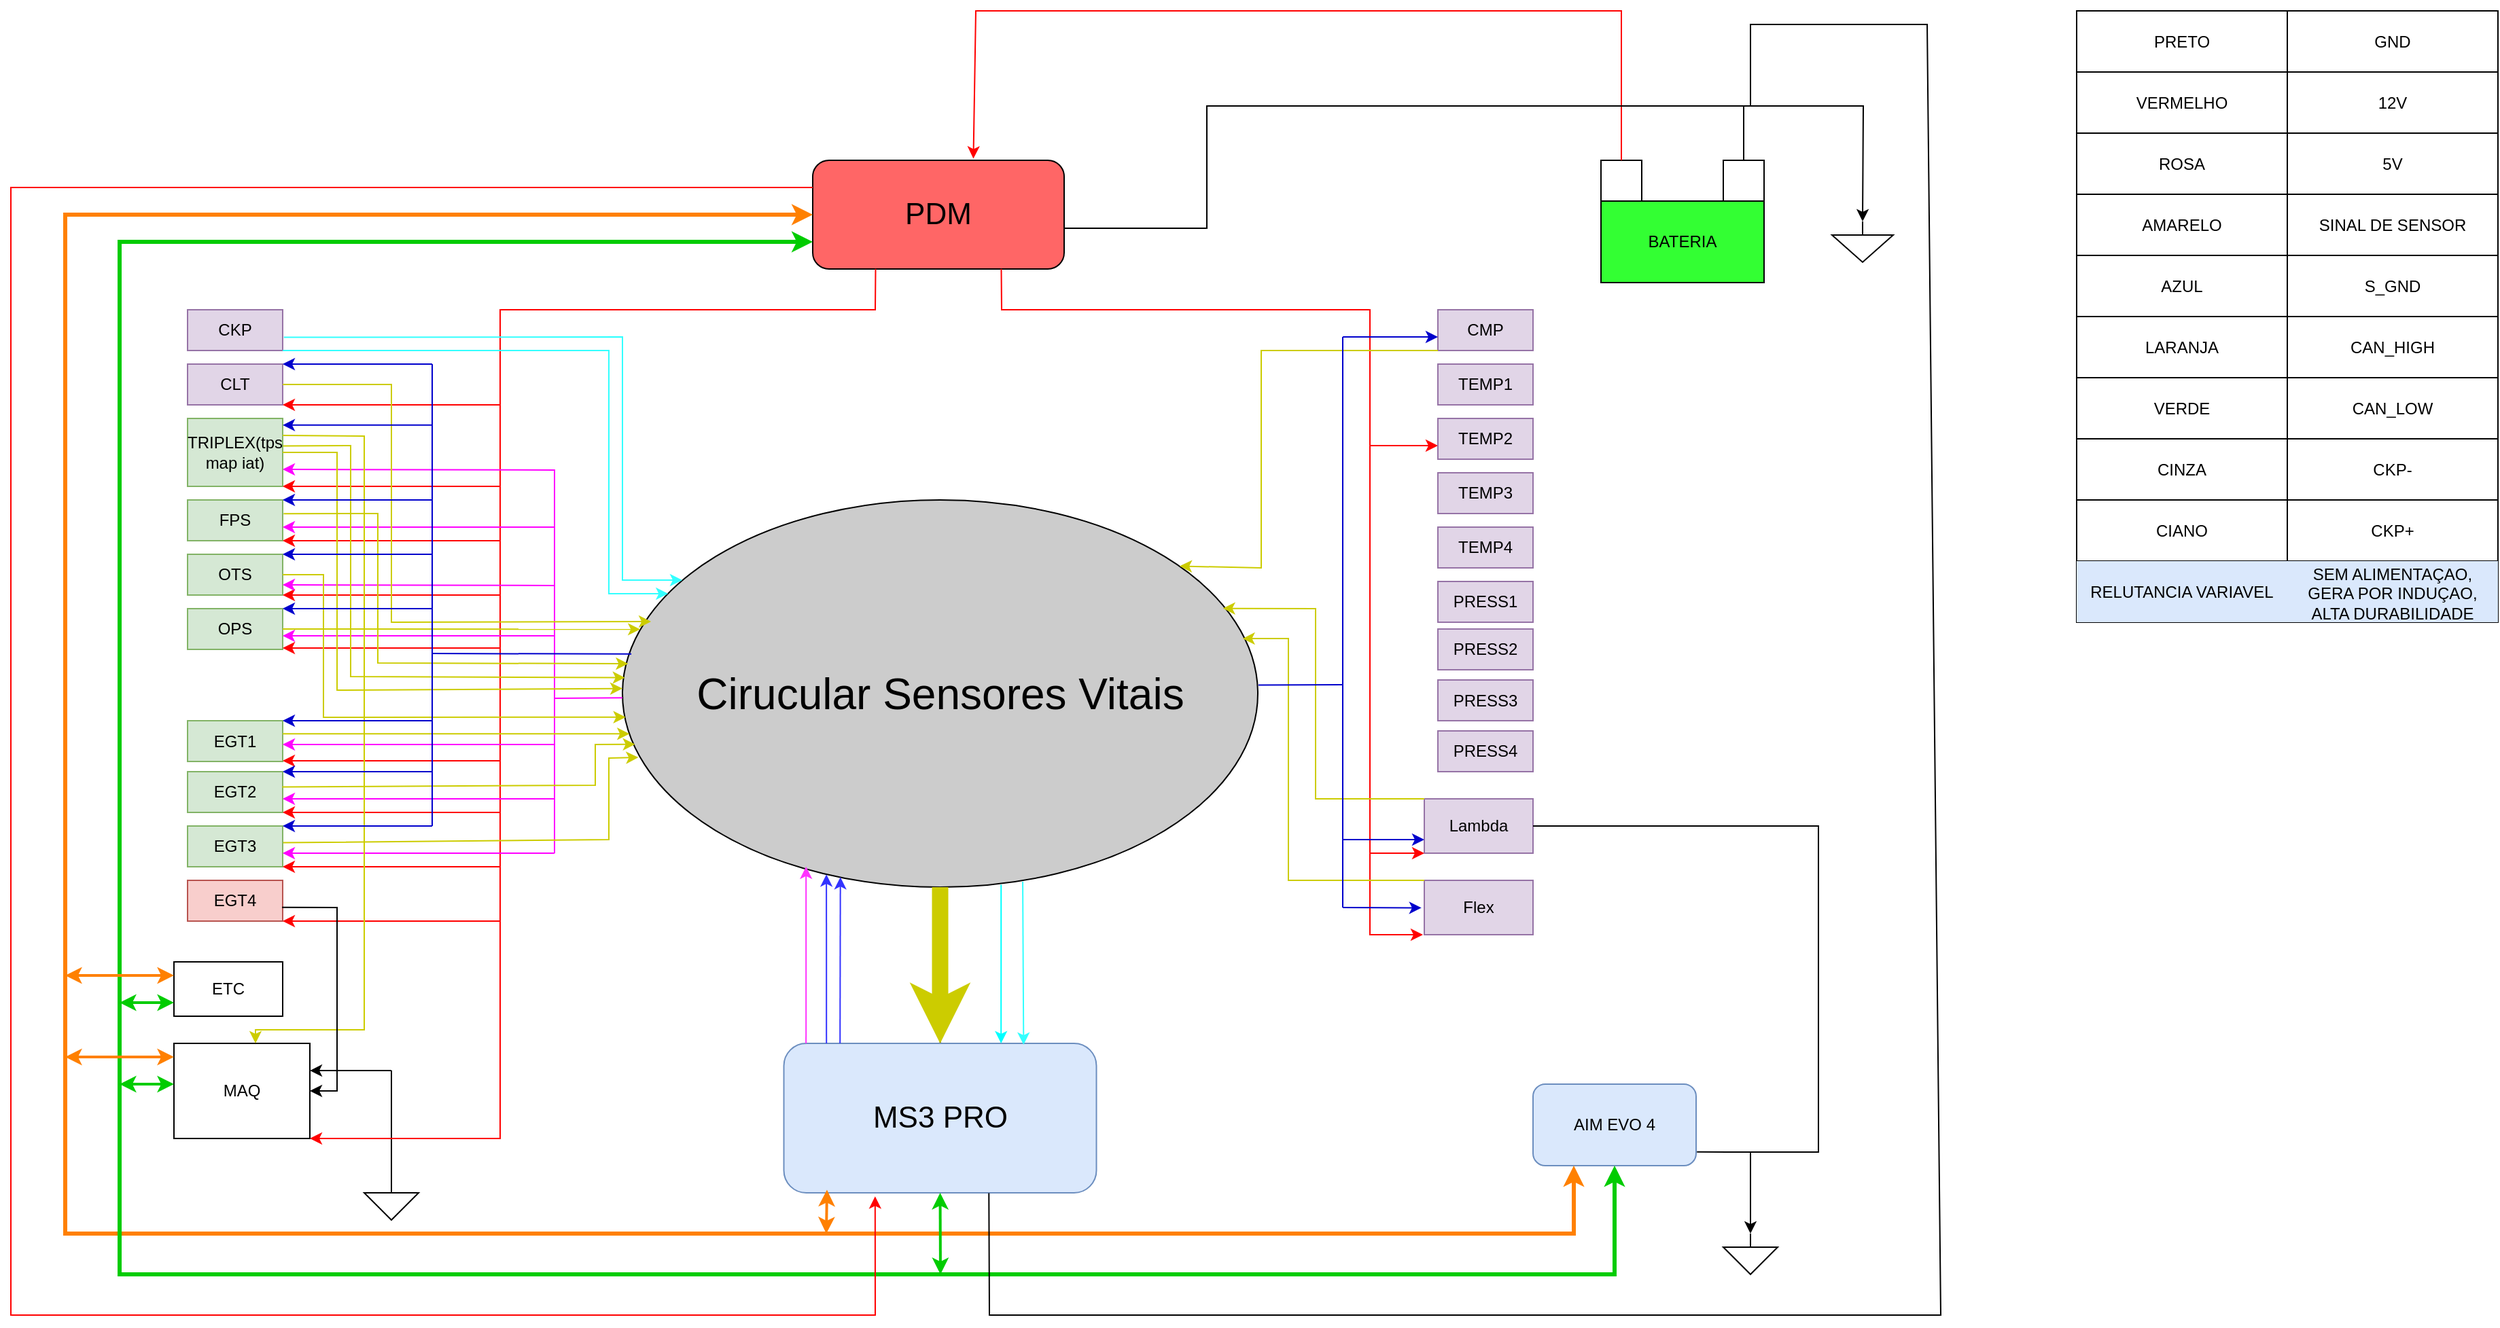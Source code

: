 <mxfile version="24.9.3">
  <diagram name="Page-1" id="f1wMGk_wxyHmaLdVLJDL">
    <mxGraphModel dx="2045" dy="622" grid="1" gridSize="10" guides="1" tooltips="1" connect="1" arrows="1" fold="1" page="1" pageScale="1" pageWidth="850" pageHeight="1100" math="0" shadow="0">
      <root>
        <mxCell id="0" />
        <mxCell id="1" parent="0" />
        <mxCell id="Dd4lVPITV6rcG0dg7MI0-1" value="BATERIA" style="rounded=0;whiteSpace=wrap;html=1;fillColor=#33FF33;" parent="1" vertex="1">
          <mxGeometry x="810" y="220" width="120" height="60" as="geometry" />
        </mxCell>
        <mxCell id="Dd4lVPITV6rcG0dg7MI0-2" value="" style="rounded=0;whiteSpace=wrap;html=1;" parent="1" vertex="1">
          <mxGeometry x="810" y="190" width="30" height="30" as="geometry" />
        </mxCell>
        <mxCell id="Dd4lVPITV6rcG0dg7MI0-3" value="" style="rounded=0;whiteSpace=wrap;html=1;" parent="1" vertex="1">
          <mxGeometry x="900" y="190" width="30" height="30" as="geometry" />
        </mxCell>
        <mxCell id="Dd4lVPITV6rcG0dg7MI0-5" value="" style="endArrow=classic;html=1;rounded=0;entryX=0.5;entryY=0;entryDx=0;entryDy=0;entryPerimeter=0;exitX=0.5;exitY=0;exitDx=0;exitDy=0;" parent="1" source="Dd4lVPITV6rcG0dg7MI0-3" target="Dd4lVPITV6rcG0dg7MI0-6" edge="1">
          <mxGeometry width="50" height="50" relative="1" as="geometry">
            <mxPoint x="700" y="410" as="sourcePoint" />
            <mxPoint x="750" y="360" as="targetPoint" />
            <Array as="points">
              <mxPoint x="915" y="150" />
              <mxPoint x="1003" y="150" />
            </Array>
          </mxGeometry>
        </mxCell>
        <mxCell id="Dd4lVPITV6rcG0dg7MI0-6" value="" style="pointerEvents=1;verticalLabelPosition=bottom;shadow=0;dashed=0;align=center;html=1;verticalAlign=top;shape=mxgraph.electrical.signal_sources.signal_ground;" parent="1" vertex="1">
          <mxGeometry x="980" y="235" width="45" height="30" as="geometry" />
        </mxCell>
        <mxCell id="Dd4lVPITV6rcG0dg7MI0-7" value="&lt;font style=&quot;font-size: 22px;&quot;&gt;PDM&lt;/font&gt;" style="rounded=1;whiteSpace=wrap;html=1;fillColor=#FF6666;" parent="1" vertex="1">
          <mxGeometry x="230" y="190" width="185" height="80" as="geometry" />
        </mxCell>
        <mxCell id="Dd4lVPITV6rcG0dg7MI0-8" value="" style="endArrow=classic;html=1;rounded=0;exitX=0.5;exitY=0;exitDx=0;exitDy=0;entryX=0.639;entryY=-0.016;entryDx=0;entryDy=0;entryPerimeter=0;strokeColor=#FF0000;" parent="1" source="Dd4lVPITV6rcG0dg7MI0-2" target="Dd4lVPITV6rcG0dg7MI0-7" edge="1">
          <mxGeometry width="50" height="50" relative="1" as="geometry">
            <mxPoint x="540" y="280" as="sourcePoint" />
            <mxPoint x="590" y="230" as="targetPoint" />
            <Array as="points">
              <mxPoint x="825" y="80" />
              <mxPoint x="350" y="80" />
            </Array>
          </mxGeometry>
        </mxCell>
        <mxCell id="Dd4lVPITV6rcG0dg7MI0-9" value="AIM EVO 4" style="rounded=1;whiteSpace=wrap;html=1;fillColor=#dae8fc;strokeColor=#6c8ebf;" parent="1" vertex="1">
          <mxGeometry x="760" y="870" width="120" height="60" as="geometry" />
        </mxCell>
        <mxCell id="znyflTCA9Cc_OiiJNhQR-1" value="" style="edgeStyle=orthogonalEdgeStyle;rounded=0;orthogonalLoop=1;jettySize=auto;html=1;" edge="1" parent="1" source="Dd4lVPITV6rcG0dg7MI0-10" target="Dd4lVPITV6rcG0dg7MI0-11">
          <mxGeometry relative="1" as="geometry" />
        </mxCell>
        <mxCell id="Dd4lVPITV6rcG0dg7MI0-10" value="&lt;font style=&quot;font-size: 22px;&quot;&gt;MS3 PRO&lt;/font&gt;" style="rounded=1;whiteSpace=wrap;html=1;fillColor=#dae8fc;strokeColor=#6c8ebf;" parent="1" vertex="1">
          <mxGeometry x="208.75" y="840" width="230" height="110" as="geometry" />
        </mxCell>
        <mxCell id="Dd4lVPITV6rcG0dg7MI0-11" value="&lt;font style=&quot;font-size: 32px;&quot;&gt;Cirucular Sensores Vitais&lt;/font&gt;" style="ellipse;whiteSpace=wrap;html=1;fillColor=#CCCCCC;" parent="1" vertex="1">
          <mxGeometry x="90" y="440" width="467.5" height="285" as="geometry" />
        </mxCell>
        <mxCell id="Dd4lVPITV6rcG0dg7MI0-21" value="CKP" style="rounded=0;whiteSpace=wrap;html=1;fillColor=#e1d5e7;strokeColor=#9673a6;" parent="1" vertex="1">
          <mxGeometry x="-230" y="300" width="70" height="30" as="geometry" />
        </mxCell>
        <mxCell id="Dd4lVPITV6rcG0dg7MI0-22" value="CLT" style="rounded=0;whiteSpace=wrap;html=1;fillColor=#e1d5e7;strokeColor=#9673a6;" parent="1" vertex="1">
          <mxGeometry x="-230" y="340" width="70" height="30" as="geometry" />
        </mxCell>
        <mxCell id="Dd4lVPITV6rcG0dg7MI0-23" value="TRIPLEX(tps map iat)" style="rounded=0;whiteSpace=wrap;html=1;fillColor=#d5e8d4;strokeColor=#82b366;" parent="1" vertex="1">
          <mxGeometry x="-230" y="380" width="70" height="50" as="geometry" />
        </mxCell>
        <mxCell id="Dd4lVPITV6rcG0dg7MI0-24" value="FPS" style="rounded=0;whiteSpace=wrap;html=1;fillColor=#d5e8d4;strokeColor=#82b366;" parent="1" vertex="1">
          <mxGeometry x="-230" y="440" width="70" height="30" as="geometry" />
        </mxCell>
        <mxCell id="Dd4lVPITV6rcG0dg7MI0-25" value="OTS" style="rounded=0;whiteSpace=wrap;html=1;fillColor=#d5e8d4;strokeColor=#82b366;" parent="1" vertex="1">
          <mxGeometry x="-230" y="480" width="70" height="30" as="geometry" />
        </mxCell>
        <mxCell id="Dd4lVPITV6rcG0dg7MI0-26" value="OPS" style="rounded=0;whiteSpace=wrap;html=1;fillColor=#d5e8d4;strokeColor=#82b366;" parent="1" vertex="1">
          <mxGeometry x="-230" y="520" width="70" height="30" as="geometry" />
        </mxCell>
        <mxCell id="Dd4lVPITV6rcG0dg7MI0-30" value="MAQ" style="rounded=0;whiteSpace=wrap;html=1;" parent="1" vertex="1">
          <mxGeometry x="-240" y="840" width="100" height="70" as="geometry" />
        </mxCell>
        <mxCell id="Dd4lVPITV6rcG0dg7MI0-33" value="CMP" style="rounded=0;whiteSpace=wrap;html=1;fillColor=#e1d5e7;strokeColor=#9673a6;" parent="1" vertex="1">
          <mxGeometry x="690" y="300" width="70" height="30" as="geometry" />
        </mxCell>
        <mxCell id="Dd4lVPITV6rcG0dg7MI0-38" value="Lambda" style="rounded=0;whiteSpace=wrap;html=1;fillColor=#e1d5e7;strokeColor=#9673a6;" parent="1" vertex="1">
          <mxGeometry x="680" y="660" width="80" height="40" as="geometry" />
        </mxCell>
        <mxCell id="Dd4lVPITV6rcG0dg7MI0-41" value="" style="endArrow=classic;startArrow=classic;html=1;rounded=0;exitX=0;exitY=0.5;exitDx=0;exitDy=0;entryX=0.25;entryY=1;entryDx=0;entryDy=0;strokeWidth=3;strokeColor=#FF8000;" parent="1" source="Dd4lVPITV6rcG0dg7MI0-7" target="Dd4lVPITV6rcG0dg7MI0-9" edge="1">
          <mxGeometry width="50" height="50" relative="1" as="geometry">
            <mxPoint x="470" y="580" as="sourcePoint" />
            <mxPoint x="520" y="530" as="targetPoint" />
            <Array as="points">
              <mxPoint x="-320" y="230" />
              <mxPoint x="-320" y="980" />
              <mxPoint x="790" y="980" />
            </Array>
          </mxGeometry>
        </mxCell>
        <mxCell id="Dd4lVPITV6rcG0dg7MI0-42" value="" style="endArrow=classic;startArrow=classic;html=1;rounded=0;exitX=0;exitY=0.75;exitDx=0;exitDy=0;entryX=0.5;entryY=1;entryDx=0;entryDy=0;strokeColor=#00CC00;strokeWidth=3;" parent="1" source="Dd4lVPITV6rcG0dg7MI0-7" target="Dd4lVPITV6rcG0dg7MI0-9" edge="1">
          <mxGeometry width="50" height="50" relative="1" as="geometry">
            <mxPoint x="470" y="580" as="sourcePoint" />
            <mxPoint x="520" y="530" as="targetPoint" />
            <Array as="points">
              <mxPoint x="-280" y="250" />
              <mxPoint x="-280" y="1010" />
              <mxPoint x="820" y="1010" />
            </Array>
          </mxGeometry>
        </mxCell>
        <mxCell id="Dd4lVPITV6rcG0dg7MI0-43" value="" style="endArrow=classic;startArrow=classic;html=1;rounded=0;entryX=0.138;entryY=0.98;entryDx=0;entryDy=0;entryPerimeter=0;strokeWidth=2;strokeColor=#FF8000;" parent="1" target="Dd4lVPITV6rcG0dg7MI0-10" edge="1">
          <mxGeometry width="50" height="50" relative="1" as="geometry">
            <mxPoint x="240" y="980" as="sourcePoint" />
            <mxPoint x="450" y="780" as="targetPoint" />
          </mxGeometry>
        </mxCell>
        <mxCell id="Dd4lVPITV6rcG0dg7MI0-44" value="" style="endArrow=classic;startArrow=classic;html=1;rounded=0;exitX=0.5;exitY=1;exitDx=0;exitDy=0;strokeColor=#00CC00;strokeWidth=2;" parent="1" source="Dd4lVPITV6rcG0dg7MI0-10" edge="1">
          <mxGeometry width="50" height="50" relative="1" as="geometry">
            <mxPoint x="400" y="830" as="sourcePoint" />
            <mxPoint x="324" y="1010" as="targetPoint" />
          </mxGeometry>
        </mxCell>
        <mxCell id="Dd4lVPITV6rcG0dg7MI0-47" value="" style="endArrow=classic;startArrow=classic;html=1;rounded=0;strokeWidth=2;entryX=0;entryY=0.75;entryDx=0;entryDy=0;strokeColor=#00CC00;" parent="1" edge="1">
          <mxGeometry width="50" height="50" relative="1" as="geometry">
            <mxPoint x="-280" y="870" as="sourcePoint" />
            <mxPoint x="-240" y="870" as="targetPoint" />
            <Array as="points" />
          </mxGeometry>
        </mxCell>
        <mxCell id="Dd4lVPITV6rcG0dg7MI0-48" value="" style="endArrow=classic;startArrow=classic;html=1;rounded=0;entryX=0;entryY=0.25;entryDx=0;entryDy=0;strokeWidth=2;strokeColor=#FF8000;" parent="1" edge="1">
          <mxGeometry width="50" height="50" relative="1" as="geometry">
            <mxPoint x="-320" y="850" as="sourcePoint" />
            <mxPoint x="-240" y="850" as="targetPoint" />
            <Array as="points" />
          </mxGeometry>
        </mxCell>
        <mxCell id="Dd4lVPITV6rcG0dg7MI0-49" value="" style="pointerEvents=1;verticalLabelPosition=bottom;shadow=0;dashed=0;align=center;html=1;verticalAlign=top;shape=mxgraph.electrical.signal_sources.signal_ground;" parent="1" vertex="1">
          <mxGeometry x="-100" y="940" width="40" height="30" as="geometry" />
        </mxCell>
        <mxCell id="Dd4lVPITV6rcG0dg7MI0-52" value="" style="endArrow=classic;html=1;rounded=0;entryX=1;entryY=0.286;entryDx=0;entryDy=0;entryPerimeter=0;" parent="1" target="Dd4lVPITV6rcG0dg7MI0-30" edge="1">
          <mxGeometry width="50" height="50" relative="1" as="geometry">
            <mxPoint x="-80" y="860" as="sourcePoint" />
            <mxPoint x="-70" y="810" as="targetPoint" />
          </mxGeometry>
        </mxCell>
        <mxCell id="f9RRP8ZeH6I90ZZNOrHk-1" value="" style="endArrow=none;html=1;rounded=0;exitX=1;exitY=0.5;exitDx=0;exitDy=0;entryX=1.005;entryY=0.832;entryDx=0;entryDy=0;entryPerimeter=0;" parent="1" source="Dd4lVPITV6rcG0dg7MI0-38" target="Dd4lVPITV6rcG0dg7MI0-9" edge="1">
          <mxGeometry width="50" height="50" relative="1" as="geometry">
            <mxPoint x="290" y="710" as="sourcePoint" />
            <mxPoint x="340" y="660" as="targetPoint" />
            <Array as="points">
              <mxPoint x="970" y="680" />
              <mxPoint x="970" y="920" />
            </Array>
          </mxGeometry>
        </mxCell>
        <mxCell id="f9RRP8ZeH6I90ZZNOrHk-2" value="" style="endArrow=classic;html=1;rounded=0;" parent="1" edge="1">
          <mxGeometry width="50" height="50" relative="1" as="geometry">
            <mxPoint x="920" y="920" as="sourcePoint" />
            <mxPoint x="920" y="980" as="targetPoint" />
          </mxGeometry>
        </mxCell>
        <mxCell id="f9RRP8ZeH6I90ZZNOrHk-3" value="" style="pointerEvents=1;verticalLabelPosition=bottom;shadow=0;dashed=0;align=center;html=1;verticalAlign=top;shape=mxgraph.electrical.signal_sources.signal_ground;" parent="1" vertex="1">
          <mxGeometry x="900" y="980" width="40" height="30" as="geometry" />
        </mxCell>
        <mxCell id="f9RRP8ZeH6I90ZZNOrHk-12" value="" style="endArrow=classic;html=1;rounded=0;exitX=0;exitY=0.25;exitDx=0;exitDy=0;entryX=0.292;entryY=1.024;entryDx=0;entryDy=0;entryPerimeter=0;strokeColor=#FF0000;" parent="1" source="Dd4lVPITV6rcG0dg7MI0-7" target="Dd4lVPITV6rcG0dg7MI0-10" edge="1">
          <mxGeometry width="50" height="50" relative="1" as="geometry">
            <mxPoint x="110" y="440" as="sourcePoint" />
            <mxPoint x="160" y="390" as="targetPoint" />
            <Array as="points">
              <mxPoint x="-360" y="210" />
              <mxPoint x="-360" y="1040" />
              <mxPoint x="276" y="1040" />
            </Array>
          </mxGeometry>
        </mxCell>
        <mxCell id="f9RRP8ZeH6I90ZZNOrHk-13" value="" style="endArrow=classic;html=1;rounded=0;entryX=0.289;entryY=0.947;entryDx=0;entryDy=0;entryPerimeter=0;exitX=0.071;exitY=0;exitDx=0;exitDy=0;exitPerimeter=0;strokeColor=#FF33FF;" parent="1" source="Dd4lVPITV6rcG0dg7MI0-10" target="Dd4lVPITV6rcG0dg7MI0-11" edge="1">
          <mxGeometry width="50" height="50" relative="1" as="geometry">
            <mxPoint x="250" y="840" as="sourcePoint" />
            <mxPoint x="300" y="790" as="targetPoint" />
          </mxGeometry>
        </mxCell>
        <mxCell id="f9RRP8ZeH6I90ZZNOrHk-14" value="" style="endArrow=classic;html=1;rounded=0;entryX=0.321;entryY=0.967;entryDx=0;entryDy=0;entryPerimeter=0;strokeColor=#3333FF;" parent="1" target="Dd4lVPITV6rcG0dg7MI0-11" edge="1">
          <mxGeometry width="50" height="50" relative="1" as="geometry">
            <mxPoint x="240.11" y="840" as="sourcePoint" />
            <mxPoint x="240" y="720" as="targetPoint" />
          </mxGeometry>
        </mxCell>
        <mxCell id="f9RRP8ZeH6I90ZZNOrHk-15" value="" style="endArrow=classic;html=1;rounded=0;entryX=0.343;entryY=0.974;entryDx=0;entryDy=0;entryPerimeter=0;strokeColor=#3333FF;" parent="1" target="Dd4lVPITV6rcG0dg7MI0-11" edge="1">
          <mxGeometry width="50" height="50" relative="1" as="geometry">
            <mxPoint x="250.11" y="840" as="sourcePoint" />
            <mxPoint x="250" y="720" as="targetPoint" />
          </mxGeometry>
        </mxCell>
        <mxCell id="f9RRP8ZeH6I90ZZNOrHk-61" value="" style="endArrow=classic;html=1;rounded=0;exitX=0.5;exitY=1;exitDx=0;exitDy=0;entryX=0.5;entryY=0;entryDx=0;entryDy=0;strokeWidth=12;strokeColor=#CCCC00;" parent="1" source="Dd4lVPITV6rcG0dg7MI0-11" target="Dd4lVPITV6rcG0dg7MI0-10" edge="1">
          <mxGeometry width="50" height="50" relative="1" as="geometry">
            <mxPoint x="370" y="650" as="sourcePoint" />
            <mxPoint x="420" y="600" as="targetPoint" />
          </mxGeometry>
        </mxCell>
        <mxCell id="f9RRP8ZeH6I90ZZNOrHk-64" value="" style="shape=table;startSize=0;container=1;collapsible=0;childLayout=tableLayout;" parent="1" vertex="1">
          <mxGeometry x="1160" y="80" width="310" height="450" as="geometry" />
        </mxCell>
        <mxCell id="f9RRP8ZeH6I90ZZNOrHk-65" value="" style="shape=tableRow;horizontal=0;startSize=0;swimlaneHead=0;swimlaneBody=0;strokeColor=inherit;top=0;left=0;bottom=0;right=0;collapsible=0;dropTarget=0;fillColor=none;points=[[0,0.5],[1,0.5]];portConstraint=eastwest;" parent="f9RRP8ZeH6I90ZZNOrHk-64" vertex="1">
          <mxGeometry width="310" height="45" as="geometry" />
        </mxCell>
        <mxCell id="f9RRP8ZeH6I90ZZNOrHk-66" value="PRETO" style="shape=partialRectangle;html=1;whiteSpace=wrap;connectable=0;strokeColor=inherit;overflow=hidden;fillColor=none;top=0;left=0;bottom=0;right=0;pointerEvents=1;" parent="f9RRP8ZeH6I90ZZNOrHk-65" vertex="1">
          <mxGeometry width="155" height="45" as="geometry">
            <mxRectangle width="155" height="45" as="alternateBounds" />
          </mxGeometry>
        </mxCell>
        <mxCell id="f9RRP8ZeH6I90ZZNOrHk-67" value="GND" style="shape=partialRectangle;html=1;whiteSpace=wrap;connectable=0;strokeColor=inherit;overflow=hidden;fillColor=none;top=0;left=0;bottom=0;right=0;pointerEvents=1;" parent="f9RRP8ZeH6I90ZZNOrHk-65" vertex="1">
          <mxGeometry x="155" width="155" height="45" as="geometry">
            <mxRectangle width="155" height="45" as="alternateBounds" />
          </mxGeometry>
        </mxCell>
        <mxCell id="f9RRP8ZeH6I90ZZNOrHk-68" value="" style="shape=tableRow;horizontal=0;startSize=0;swimlaneHead=0;swimlaneBody=0;strokeColor=inherit;top=0;left=0;bottom=0;right=0;collapsible=0;dropTarget=0;fillColor=none;points=[[0,0.5],[1,0.5]];portConstraint=eastwest;" parent="f9RRP8ZeH6I90ZZNOrHk-64" vertex="1">
          <mxGeometry y="45" width="310" height="45" as="geometry" />
        </mxCell>
        <mxCell id="f9RRP8ZeH6I90ZZNOrHk-69" value="VERMELHO" style="shape=partialRectangle;html=1;whiteSpace=wrap;connectable=0;strokeColor=inherit;overflow=hidden;fillColor=none;top=0;left=0;bottom=0;right=0;pointerEvents=1;" parent="f9RRP8ZeH6I90ZZNOrHk-68" vertex="1">
          <mxGeometry width="155" height="45" as="geometry">
            <mxRectangle width="155" height="45" as="alternateBounds" />
          </mxGeometry>
        </mxCell>
        <mxCell id="f9RRP8ZeH6I90ZZNOrHk-70" value="12V" style="shape=partialRectangle;html=1;whiteSpace=wrap;connectable=0;strokeColor=inherit;overflow=hidden;fillColor=none;top=0;left=0;bottom=0;right=0;pointerEvents=1;" parent="f9RRP8ZeH6I90ZZNOrHk-68" vertex="1">
          <mxGeometry x="155" width="155" height="45" as="geometry">
            <mxRectangle width="155" height="45" as="alternateBounds" />
          </mxGeometry>
        </mxCell>
        <mxCell id="f9RRP8ZeH6I90ZZNOrHk-71" value="" style="shape=tableRow;horizontal=0;startSize=0;swimlaneHead=0;swimlaneBody=0;strokeColor=inherit;top=0;left=0;bottom=0;right=0;collapsible=0;dropTarget=0;fillColor=none;points=[[0,0.5],[1,0.5]];portConstraint=eastwest;" parent="f9RRP8ZeH6I90ZZNOrHk-64" vertex="1">
          <mxGeometry y="90" width="310" height="45" as="geometry" />
        </mxCell>
        <mxCell id="f9RRP8ZeH6I90ZZNOrHk-72" value="ROSA" style="shape=partialRectangle;html=1;whiteSpace=wrap;connectable=0;strokeColor=inherit;overflow=hidden;fillColor=none;top=0;left=0;bottom=0;right=0;pointerEvents=1;" parent="f9RRP8ZeH6I90ZZNOrHk-71" vertex="1">
          <mxGeometry width="155" height="45" as="geometry">
            <mxRectangle width="155" height="45" as="alternateBounds" />
          </mxGeometry>
        </mxCell>
        <mxCell id="f9RRP8ZeH6I90ZZNOrHk-73" value="5V" style="shape=partialRectangle;html=1;whiteSpace=wrap;connectable=0;strokeColor=inherit;overflow=hidden;fillColor=none;top=0;left=0;bottom=0;right=0;pointerEvents=1;" parent="f9RRP8ZeH6I90ZZNOrHk-71" vertex="1">
          <mxGeometry x="155" width="155" height="45" as="geometry">
            <mxRectangle width="155" height="45" as="alternateBounds" />
          </mxGeometry>
        </mxCell>
        <mxCell id="f9RRP8ZeH6I90ZZNOrHk-74" value="" style="shape=tableRow;horizontal=0;startSize=0;swimlaneHead=0;swimlaneBody=0;strokeColor=inherit;top=0;left=0;bottom=0;right=0;collapsible=0;dropTarget=0;fillColor=none;points=[[0,0.5],[1,0.5]];portConstraint=eastwest;" parent="f9RRP8ZeH6I90ZZNOrHk-64" vertex="1">
          <mxGeometry y="135" width="310" height="45" as="geometry" />
        </mxCell>
        <mxCell id="f9RRP8ZeH6I90ZZNOrHk-75" value="AMARELO" style="shape=partialRectangle;html=1;whiteSpace=wrap;connectable=0;strokeColor=inherit;overflow=hidden;fillColor=none;top=0;left=0;bottom=0;right=0;pointerEvents=1;" parent="f9RRP8ZeH6I90ZZNOrHk-74" vertex="1">
          <mxGeometry width="155" height="45" as="geometry">
            <mxRectangle width="155" height="45" as="alternateBounds" />
          </mxGeometry>
        </mxCell>
        <mxCell id="f9RRP8ZeH6I90ZZNOrHk-76" value="SINAL DE SENSOR" style="shape=partialRectangle;html=1;whiteSpace=wrap;connectable=0;strokeColor=inherit;overflow=hidden;fillColor=none;top=0;left=0;bottom=0;right=0;pointerEvents=1;" parent="f9RRP8ZeH6I90ZZNOrHk-74" vertex="1">
          <mxGeometry x="155" width="155" height="45" as="geometry">
            <mxRectangle width="155" height="45" as="alternateBounds" />
          </mxGeometry>
        </mxCell>
        <mxCell id="f9RRP8ZeH6I90ZZNOrHk-77" value="" style="shape=tableRow;horizontal=0;startSize=0;swimlaneHead=0;swimlaneBody=0;strokeColor=inherit;top=0;left=0;bottom=0;right=0;collapsible=0;dropTarget=0;fillColor=none;points=[[0,0.5],[1,0.5]];portConstraint=eastwest;" parent="f9RRP8ZeH6I90ZZNOrHk-64" vertex="1">
          <mxGeometry y="180" width="310" height="45" as="geometry" />
        </mxCell>
        <mxCell id="f9RRP8ZeH6I90ZZNOrHk-78" value="AZUL" style="shape=partialRectangle;html=1;whiteSpace=wrap;connectable=0;strokeColor=inherit;overflow=hidden;fillColor=none;top=0;left=0;bottom=0;right=0;pointerEvents=1;" parent="f9RRP8ZeH6I90ZZNOrHk-77" vertex="1">
          <mxGeometry width="155" height="45" as="geometry">
            <mxRectangle width="155" height="45" as="alternateBounds" />
          </mxGeometry>
        </mxCell>
        <mxCell id="f9RRP8ZeH6I90ZZNOrHk-79" value="S_GND" style="shape=partialRectangle;html=1;whiteSpace=wrap;connectable=0;strokeColor=inherit;overflow=hidden;fillColor=none;top=0;left=0;bottom=0;right=0;pointerEvents=1;" parent="f9RRP8ZeH6I90ZZNOrHk-77" vertex="1">
          <mxGeometry x="155" width="155" height="45" as="geometry">
            <mxRectangle width="155" height="45" as="alternateBounds" />
          </mxGeometry>
        </mxCell>
        <mxCell id="f9RRP8ZeH6I90ZZNOrHk-80" value="" style="shape=tableRow;horizontal=0;startSize=0;swimlaneHead=0;swimlaneBody=0;strokeColor=inherit;top=0;left=0;bottom=0;right=0;collapsible=0;dropTarget=0;fillColor=none;points=[[0,0.5],[1,0.5]];portConstraint=eastwest;" parent="f9RRP8ZeH6I90ZZNOrHk-64" vertex="1">
          <mxGeometry y="225" width="310" height="45" as="geometry" />
        </mxCell>
        <mxCell id="f9RRP8ZeH6I90ZZNOrHk-81" value="LARANJA" style="shape=partialRectangle;html=1;whiteSpace=wrap;connectable=0;strokeColor=inherit;overflow=hidden;fillColor=none;top=0;left=0;bottom=0;right=0;pointerEvents=1;" parent="f9RRP8ZeH6I90ZZNOrHk-80" vertex="1">
          <mxGeometry width="155" height="45" as="geometry">
            <mxRectangle width="155" height="45" as="alternateBounds" />
          </mxGeometry>
        </mxCell>
        <mxCell id="f9RRP8ZeH6I90ZZNOrHk-82" value="CAN_HIGH" style="shape=partialRectangle;html=1;whiteSpace=wrap;connectable=0;strokeColor=inherit;overflow=hidden;fillColor=none;top=0;left=0;bottom=0;right=0;pointerEvents=1;" parent="f9RRP8ZeH6I90ZZNOrHk-80" vertex="1">
          <mxGeometry x="155" width="155" height="45" as="geometry">
            <mxRectangle width="155" height="45" as="alternateBounds" />
          </mxGeometry>
        </mxCell>
        <mxCell id="f9RRP8ZeH6I90ZZNOrHk-83" value="" style="shape=tableRow;horizontal=0;startSize=0;swimlaneHead=0;swimlaneBody=0;strokeColor=inherit;top=0;left=0;bottom=0;right=0;collapsible=0;dropTarget=0;fillColor=none;points=[[0,0.5],[1,0.5]];portConstraint=eastwest;" parent="f9RRP8ZeH6I90ZZNOrHk-64" vertex="1">
          <mxGeometry y="270" width="310" height="45" as="geometry" />
        </mxCell>
        <mxCell id="f9RRP8ZeH6I90ZZNOrHk-84" value="VERDE" style="shape=partialRectangle;html=1;whiteSpace=wrap;connectable=0;strokeColor=inherit;overflow=hidden;fillColor=none;top=0;left=0;bottom=0;right=0;pointerEvents=1;" parent="f9RRP8ZeH6I90ZZNOrHk-83" vertex="1">
          <mxGeometry width="155" height="45" as="geometry">
            <mxRectangle width="155" height="45" as="alternateBounds" />
          </mxGeometry>
        </mxCell>
        <mxCell id="f9RRP8ZeH6I90ZZNOrHk-85" value="CAN_LOW" style="shape=partialRectangle;html=1;whiteSpace=wrap;connectable=0;strokeColor=inherit;overflow=hidden;fillColor=none;top=0;left=0;bottom=0;right=0;pointerEvents=1;" parent="f9RRP8ZeH6I90ZZNOrHk-83" vertex="1">
          <mxGeometry x="155" width="155" height="45" as="geometry">
            <mxRectangle width="155" height="45" as="alternateBounds" />
          </mxGeometry>
        </mxCell>
        <mxCell id="f9RRP8ZeH6I90ZZNOrHk-86" value="" style="shape=tableRow;horizontal=0;startSize=0;swimlaneHead=0;swimlaneBody=0;strokeColor=inherit;top=0;left=0;bottom=0;right=0;collapsible=0;dropTarget=0;fillColor=none;points=[[0,0.5],[1,0.5]];portConstraint=eastwest;" parent="f9RRP8ZeH6I90ZZNOrHk-64" vertex="1">
          <mxGeometry y="315" width="310" height="45" as="geometry" />
        </mxCell>
        <mxCell id="f9RRP8ZeH6I90ZZNOrHk-87" value="CINZA" style="shape=partialRectangle;html=1;whiteSpace=wrap;connectable=0;strokeColor=inherit;overflow=hidden;fillColor=none;top=0;left=0;bottom=0;right=0;pointerEvents=1;" parent="f9RRP8ZeH6I90ZZNOrHk-86" vertex="1">
          <mxGeometry width="155" height="45" as="geometry">
            <mxRectangle width="155" height="45" as="alternateBounds" />
          </mxGeometry>
        </mxCell>
        <mxCell id="f9RRP8ZeH6I90ZZNOrHk-88" value="CKP-" style="shape=partialRectangle;html=1;whiteSpace=wrap;connectable=0;strokeColor=inherit;overflow=hidden;fillColor=none;top=0;left=0;bottom=0;right=0;pointerEvents=1;" parent="f9RRP8ZeH6I90ZZNOrHk-86" vertex="1">
          <mxGeometry x="155" width="155" height="45" as="geometry">
            <mxRectangle width="155" height="45" as="alternateBounds" />
          </mxGeometry>
        </mxCell>
        <mxCell id="f9RRP8ZeH6I90ZZNOrHk-89" value="" style="shape=tableRow;horizontal=0;startSize=0;swimlaneHead=0;swimlaneBody=0;strokeColor=inherit;top=0;left=0;bottom=0;right=0;collapsible=0;dropTarget=0;fillColor=none;points=[[0,0.5],[1,0.5]];portConstraint=eastwest;" parent="f9RRP8ZeH6I90ZZNOrHk-64" vertex="1">
          <mxGeometry y="360" width="310" height="45" as="geometry" />
        </mxCell>
        <mxCell id="f9RRP8ZeH6I90ZZNOrHk-90" value="CIANO" style="shape=partialRectangle;html=1;whiteSpace=wrap;connectable=0;strokeColor=inherit;overflow=hidden;fillColor=none;top=0;left=0;bottom=0;right=0;pointerEvents=1;" parent="f9RRP8ZeH6I90ZZNOrHk-89" vertex="1">
          <mxGeometry width="155" height="45" as="geometry">
            <mxRectangle width="155" height="45" as="alternateBounds" />
          </mxGeometry>
        </mxCell>
        <mxCell id="f9RRP8ZeH6I90ZZNOrHk-91" value="CKP+" style="shape=partialRectangle;html=1;whiteSpace=wrap;connectable=0;strokeColor=inherit;overflow=hidden;fillColor=none;top=0;left=0;bottom=0;right=0;pointerEvents=1;" parent="f9RRP8ZeH6I90ZZNOrHk-89" vertex="1">
          <mxGeometry x="155" width="155" height="45" as="geometry">
            <mxRectangle width="155" height="45" as="alternateBounds" />
          </mxGeometry>
        </mxCell>
        <mxCell id="f9RRP8ZeH6I90ZZNOrHk-104" style="shape=tableRow;horizontal=0;startSize=0;swimlaneHead=0;swimlaneBody=0;strokeColor=inherit;top=0;left=0;bottom=0;right=0;collapsible=0;dropTarget=0;fillColor=none;points=[[0,0.5],[1,0.5]];portConstraint=eastwest;" parent="f9RRP8ZeH6I90ZZNOrHk-64" vertex="1">
          <mxGeometry y="405" width="310" height="45" as="geometry" />
        </mxCell>
        <mxCell id="f9RRP8ZeH6I90ZZNOrHk-105" value="RELUTANCIA VARIAVEL" style="shape=partialRectangle;html=1;whiteSpace=wrap;connectable=0;strokeColor=#6c8ebf;overflow=hidden;fillColor=#dae8fc;top=0;left=0;bottom=0;right=0;pointerEvents=1;" parent="f9RRP8ZeH6I90ZZNOrHk-104" vertex="1">
          <mxGeometry width="155" height="45" as="geometry">
            <mxRectangle width="155" height="45" as="alternateBounds" />
          </mxGeometry>
        </mxCell>
        <mxCell id="f9RRP8ZeH6I90ZZNOrHk-106" value="SEM ALIMENTAÇAO, GERA POR INDUÇAO, ALTA DURABILIDADE" style="shape=partialRectangle;html=1;whiteSpace=wrap;connectable=0;strokeColor=#6c8ebf;overflow=hidden;fillColor=#dae8fc;top=0;left=0;bottom=0;right=0;pointerEvents=1;" parent="f9RRP8ZeH6I90ZZNOrHk-104" vertex="1">
          <mxGeometry x="155" width="155" height="45" as="geometry">
            <mxRectangle width="155" height="45" as="alternateBounds" />
          </mxGeometry>
        </mxCell>
        <mxCell id="f9RRP8ZeH6I90ZZNOrHk-107" value="" style="endArrow=classic;html=1;rounded=0;exitX=0.596;exitY=0.994;exitDx=0;exitDy=0;exitPerimeter=0;entryX=0.695;entryY=0;entryDx=0;entryDy=0;entryPerimeter=0;strokeColor=#00FFFF;" parent="1" source="Dd4lVPITV6rcG0dg7MI0-11" target="Dd4lVPITV6rcG0dg7MI0-10" edge="1">
          <mxGeometry width="50" height="50" relative="1" as="geometry">
            <mxPoint x="200" y="720" as="sourcePoint" />
            <mxPoint x="250" y="670" as="targetPoint" />
          </mxGeometry>
        </mxCell>
        <mxCell id="f9RRP8ZeH6I90ZZNOrHk-108" value="" style="endArrow=classic;html=1;rounded=0;exitX=0.63;exitY=0.986;exitDx=0;exitDy=0;exitPerimeter=0;entryX=0.767;entryY=0.009;entryDx=0;entryDy=0;entryPerimeter=0;strokeColor=#33FFFF;" parent="1" source="Dd4lVPITV6rcG0dg7MI0-11" target="Dd4lVPITV6rcG0dg7MI0-10" edge="1">
          <mxGeometry width="50" height="50" relative="1" as="geometry">
            <mxPoint x="379" y="720" as="sourcePoint" />
            <mxPoint x="379" y="837" as="targetPoint" />
          </mxGeometry>
        </mxCell>
        <mxCell id="f9RRP8ZeH6I90ZZNOrHk-109" value="" style="endArrow=none;html=1;rounded=0;exitX=0.656;exitY=1.002;exitDx=0;exitDy=0;exitPerimeter=0;" parent="1" source="Dd4lVPITV6rcG0dg7MI0-10" edge="1">
          <mxGeometry width="50" height="50" relative="1" as="geometry">
            <mxPoint x="350" y="940" as="sourcePoint" />
            <mxPoint x="920" y="150" as="targetPoint" />
            <Array as="points">
              <mxPoint x="360" y="1040" />
              <mxPoint x="1060" y="1040" />
              <mxPoint x="1050" y="90" />
              <mxPoint x="920" y="90" />
            </Array>
          </mxGeometry>
        </mxCell>
        <mxCell id="f9RRP8ZeH6I90ZZNOrHk-110" value="" style="endArrow=none;html=1;rounded=0;" parent="1" edge="1">
          <mxGeometry width="50" height="50" relative="1" as="geometry">
            <mxPoint x="415" y="240" as="sourcePoint" />
            <mxPoint x="920" y="150" as="targetPoint" />
            <Array as="points">
              <mxPoint x="520" y="240" />
              <mxPoint x="520" y="150" />
            </Array>
          </mxGeometry>
        </mxCell>
        <mxCell id="BlX_RY-2Irji_awNwt1t-1" value="" style="endArrow=none;html=1;rounded=0;exitX=0.5;exitY=0;exitDx=0;exitDy=0;exitPerimeter=0;" parent="1" source="Dd4lVPITV6rcG0dg7MI0-49" edge="1">
          <mxGeometry width="50" height="50" relative="1" as="geometry">
            <mxPoint x="-130" y="840" as="sourcePoint" />
            <mxPoint x="-80" y="860" as="targetPoint" />
          </mxGeometry>
        </mxCell>
        <mxCell id="BlX_RY-2Irji_awNwt1t-2" value="ETC" style="rounded=0;whiteSpace=wrap;html=1;" parent="1" vertex="1">
          <mxGeometry x="-240" y="780" width="80" height="40" as="geometry" />
        </mxCell>
        <mxCell id="BlX_RY-2Irji_awNwt1t-4" value="" style="endArrow=classic;startArrow=classic;html=1;rounded=0;strokeWidth=2;entryX=0;entryY=0.75;entryDx=0;entryDy=0;strokeColor=#00CC00;" parent="1" edge="1">
          <mxGeometry width="50" height="50" relative="1" as="geometry">
            <mxPoint x="-280" y="810" as="sourcePoint" />
            <mxPoint x="-240" y="810" as="targetPoint" />
            <Array as="points" />
          </mxGeometry>
        </mxCell>
        <mxCell id="BlX_RY-2Irji_awNwt1t-5" value="" style="endArrow=classic;startArrow=classic;html=1;rounded=0;entryX=0;entryY=0.25;entryDx=0;entryDy=0;strokeWidth=2;strokeColor=#FF8000;" parent="1" edge="1">
          <mxGeometry width="50" height="50" relative="1" as="geometry">
            <mxPoint x="-320" y="790" as="sourcePoint" />
            <mxPoint x="-240" y="790" as="targetPoint" />
            <Array as="points" />
          </mxGeometry>
        </mxCell>
        <mxCell id="E4AzuqyQpeiPUK6PCbu9-11" value="EGT1" style="rounded=0;whiteSpace=wrap;html=1;fillColor=#d5e8d4;strokeColor=#82b366;" parent="1" vertex="1">
          <mxGeometry x="-230" y="602.5" width="70" height="30" as="geometry" />
        </mxCell>
        <mxCell id="E4AzuqyQpeiPUK6PCbu9-12" value="EGT2" style="rounded=0;whiteSpace=wrap;html=1;fillColor=#d5e8d4;strokeColor=#82b366;" parent="1" vertex="1">
          <mxGeometry x="-230" y="640" width="70" height="30" as="geometry" />
        </mxCell>
        <mxCell id="znyflTCA9Cc_OiiJNhQR-2" value="Flex" style="rounded=0;whiteSpace=wrap;html=1;fillColor=#e1d5e7;strokeColor=#9673a6;" vertex="1" parent="1">
          <mxGeometry x="680" y="720" width="80" height="40" as="geometry" />
        </mxCell>
        <mxCell id="znyflTCA9Cc_OiiJNhQR-6" value="EGT3" style="rounded=0;whiteSpace=wrap;html=1;fillColor=#d5e8d4;strokeColor=#82b366;" vertex="1" parent="1">
          <mxGeometry x="-230" y="680" width="70" height="30" as="geometry" />
        </mxCell>
        <mxCell id="znyflTCA9Cc_OiiJNhQR-7" value="EGT4" style="rounded=0;whiteSpace=wrap;html=1;fillColor=#f8cecc;strokeColor=#b85450;" vertex="1" parent="1">
          <mxGeometry x="-230" y="720" width="70" height="30" as="geometry" />
        </mxCell>
        <mxCell id="znyflTCA9Cc_OiiJNhQR-15" value="" style="endArrow=classic;html=1;rounded=0;exitX=0.25;exitY=1;exitDx=0;exitDy=0;entryX=1;entryY=1;entryDx=0;entryDy=0;strokeColor=#FF0000;" edge="1" parent="1" source="Dd4lVPITV6rcG0dg7MI0-7" target="Dd4lVPITV6rcG0dg7MI0-30">
          <mxGeometry width="50" height="50" relative="1" as="geometry">
            <mxPoint y="400" as="sourcePoint" />
            <mxPoint x="50" y="350" as="targetPoint" />
            <Array as="points">
              <mxPoint x="276" y="300" />
              <mxPoint y="300" />
              <mxPoint y="910" />
            </Array>
          </mxGeometry>
        </mxCell>
        <mxCell id="znyflTCA9Cc_OiiJNhQR-16" value="" style="endArrow=classic;html=1;rounded=0;entryX=1;entryY=1;entryDx=0;entryDy=0;strokeColor=#FF0000;" edge="1" parent="1" target="znyflTCA9Cc_OiiJNhQR-6">
          <mxGeometry width="50" height="50" relative="1" as="geometry">
            <mxPoint y="710" as="sourcePoint" />
            <mxPoint x="90" y="630" as="targetPoint" />
          </mxGeometry>
        </mxCell>
        <mxCell id="znyflTCA9Cc_OiiJNhQR-17" value="" style="endArrow=classic;html=1;rounded=0;entryX=1;entryY=1;entryDx=0;entryDy=0;strokeColor=#FF0000;" edge="1" parent="1">
          <mxGeometry width="50" height="50" relative="1" as="geometry">
            <mxPoint y="670" as="sourcePoint" />
            <mxPoint x="-160" y="670" as="targetPoint" />
          </mxGeometry>
        </mxCell>
        <mxCell id="znyflTCA9Cc_OiiJNhQR-18" value="" style="endArrow=classic;html=1;rounded=0;entryX=1;entryY=1;entryDx=0;entryDy=0;strokeColor=#FF0000;" edge="1" parent="1">
          <mxGeometry width="50" height="50" relative="1" as="geometry">
            <mxPoint y="631.94" as="sourcePoint" />
            <mxPoint x="-160" y="631.94" as="targetPoint" />
          </mxGeometry>
        </mxCell>
        <mxCell id="znyflTCA9Cc_OiiJNhQR-20" value="" style="endArrow=classic;html=1;rounded=0;entryX=1;entryY=1;entryDx=0;entryDy=0;strokeColor=#FF0000;" edge="1" parent="1">
          <mxGeometry width="50" height="50" relative="1" as="geometry">
            <mxPoint y="549" as="sourcePoint" />
            <mxPoint x="-160" y="549" as="targetPoint" />
          </mxGeometry>
        </mxCell>
        <mxCell id="znyflTCA9Cc_OiiJNhQR-21" value="" style="endArrow=classic;html=1;rounded=0;entryX=1;entryY=1;entryDx=0;entryDy=0;strokeColor=#FF0000;" edge="1" parent="1">
          <mxGeometry width="50" height="50" relative="1" as="geometry">
            <mxPoint y="510" as="sourcePoint" />
            <mxPoint x="-160" y="510" as="targetPoint" />
          </mxGeometry>
        </mxCell>
        <mxCell id="znyflTCA9Cc_OiiJNhQR-22" value="" style="endArrow=classic;html=1;rounded=0;entryX=1;entryY=1;entryDx=0;entryDy=0;strokeColor=#FF0000;" edge="1" parent="1">
          <mxGeometry width="50" height="50" relative="1" as="geometry">
            <mxPoint y="470" as="sourcePoint" />
            <mxPoint x="-160" y="470" as="targetPoint" />
          </mxGeometry>
        </mxCell>
        <mxCell id="znyflTCA9Cc_OiiJNhQR-23" value="" style="endArrow=classic;html=1;rounded=0;entryX=1;entryY=1;entryDx=0;entryDy=0;strokeColor=#FF0000;" edge="1" parent="1">
          <mxGeometry width="50" height="50" relative="1" as="geometry">
            <mxPoint y="430" as="sourcePoint" />
            <mxPoint x="-160" y="430" as="targetPoint" />
          </mxGeometry>
        </mxCell>
        <mxCell id="znyflTCA9Cc_OiiJNhQR-24" value="" style="endArrow=classic;html=1;rounded=0;entryX=1;entryY=1;entryDx=0;entryDy=0;strokeColor=#FF0000;" edge="1" parent="1">
          <mxGeometry width="50" height="50" relative="1" as="geometry">
            <mxPoint y="370" as="sourcePoint" />
            <mxPoint x="-160" y="370" as="targetPoint" />
          </mxGeometry>
        </mxCell>
        <mxCell id="znyflTCA9Cc_OiiJNhQR-26" value="" style="endArrow=classic;html=1;rounded=0;exitX=0.75;exitY=1;exitDx=0;exitDy=0;strokeColor=#FF0000;" edge="1" parent="1" source="Dd4lVPITV6rcG0dg7MI0-7">
          <mxGeometry width="50" height="50" relative="1" as="geometry">
            <mxPoint x="500" y="460" as="sourcePoint" />
            <mxPoint x="679" y="760" as="targetPoint" />
            <Array as="points">
              <mxPoint x="369" y="300" />
              <mxPoint x="640" y="300" />
              <mxPoint x="640" y="760" />
            </Array>
          </mxGeometry>
        </mxCell>
        <mxCell id="znyflTCA9Cc_OiiJNhQR-27" value="" style="endArrow=classic;html=1;rounded=0;entryX=0;entryY=1;entryDx=0;entryDy=0;strokeColor=#FF0000;" edge="1" parent="1" target="Dd4lVPITV6rcG0dg7MI0-38">
          <mxGeometry width="50" height="50" relative="1" as="geometry">
            <mxPoint x="640" y="700" as="sourcePoint" />
            <mxPoint x="550" y="630" as="targetPoint" />
            <Array as="points">
              <mxPoint x="660" y="700" />
            </Array>
          </mxGeometry>
        </mxCell>
        <mxCell id="znyflTCA9Cc_OiiJNhQR-30" value="" style="endArrow=classic;html=1;rounded=0;strokeColor=#FF0000;" edge="1" parent="1">
          <mxGeometry width="50" height="50" relative="1" as="geometry">
            <mxPoint x="640" y="400" as="sourcePoint" />
            <mxPoint x="690" y="400" as="targetPoint" />
          </mxGeometry>
        </mxCell>
        <mxCell id="znyflTCA9Cc_OiiJNhQR-32" value="" style="endArrow=classic;html=1;rounded=0;exitX=0;exitY=0.511;exitDx=0;exitDy=0;entryX=1;entryY=0.75;entryDx=0;entryDy=0;strokeColor=#FF00FF;exitPerimeter=0;" edge="1" parent="1" source="Dd4lVPITV6rcG0dg7MI0-11" target="Dd4lVPITV6rcG0dg7MI0-23">
          <mxGeometry width="50" height="50" relative="1" as="geometry">
            <mxPoint x="110" y="560" as="sourcePoint" />
            <mxPoint x="160" y="510" as="targetPoint" />
            <Array as="points">
              <mxPoint x="40" y="586" />
              <mxPoint x="40" y="418" />
            </Array>
          </mxGeometry>
        </mxCell>
        <mxCell id="znyflTCA9Cc_OiiJNhQR-34" value="" style="endArrow=classic;html=1;rounded=0;entryX=1;entryY=0.75;entryDx=0;entryDy=0;strokeColor=#FF00FF;" edge="1" parent="1" target="Dd4lVPITV6rcG0dg7MI0-25">
          <mxGeometry width="50" height="50" relative="1" as="geometry">
            <mxPoint x="40" y="503" as="sourcePoint" />
            <mxPoint x="130" y="510" as="targetPoint" />
          </mxGeometry>
        </mxCell>
        <mxCell id="znyflTCA9Cc_OiiJNhQR-35" value="" style="endArrow=classic;html=1;rounded=0;entryX=1;entryY=0.75;entryDx=0;entryDy=0;strokeColor=#FF00FF;" edge="1" parent="1">
          <mxGeometry width="50" height="50" relative="1" as="geometry">
            <mxPoint x="40" y="460" as="sourcePoint" />
            <mxPoint x="-160" y="460" as="targetPoint" />
          </mxGeometry>
        </mxCell>
        <mxCell id="znyflTCA9Cc_OiiJNhQR-36" value="" style="endArrow=classic;html=1;rounded=0;entryX=1;entryY=0.75;entryDx=0;entryDy=0;strokeColor=#FF00FF;" edge="1" parent="1">
          <mxGeometry width="50" height="50" relative="1" as="geometry">
            <mxPoint x="40" y="540" as="sourcePoint" />
            <mxPoint x="-160" y="540" as="targetPoint" />
          </mxGeometry>
        </mxCell>
        <mxCell id="znyflTCA9Cc_OiiJNhQR-38" value="" style="endArrow=none;html=1;rounded=0;strokeColor=#FF00FF;" edge="1" parent="1">
          <mxGeometry width="50" height="50" relative="1" as="geometry">
            <mxPoint x="40" y="580" as="sourcePoint" />
            <mxPoint x="40" y="700" as="targetPoint" />
          </mxGeometry>
        </mxCell>
        <mxCell id="znyflTCA9Cc_OiiJNhQR-39" value="" style="endArrow=classic;html=1;rounded=0;entryX=1;entryY=0.75;entryDx=0;entryDy=0;strokeColor=#FF00FF;" edge="1" parent="1">
          <mxGeometry width="50" height="50" relative="1" as="geometry">
            <mxPoint x="40" y="700" as="sourcePoint" />
            <mxPoint x="-160" y="700" as="targetPoint" />
          </mxGeometry>
        </mxCell>
        <mxCell id="znyflTCA9Cc_OiiJNhQR-40" value="" style="endArrow=classic;html=1;rounded=0;entryX=1;entryY=0.75;entryDx=0;entryDy=0;strokeColor=#FF00FF;" edge="1" parent="1">
          <mxGeometry width="50" height="50" relative="1" as="geometry">
            <mxPoint x="40" y="660" as="sourcePoint" />
            <mxPoint x="-160" y="660" as="targetPoint" />
          </mxGeometry>
        </mxCell>
        <mxCell id="znyflTCA9Cc_OiiJNhQR-41" value="" style="endArrow=classic;html=1;rounded=0;entryX=1;entryY=0.75;entryDx=0;entryDy=0;strokeColor=#FF00FF;" edge="1" parent="1">
          <mxGeometry width="50" height="50" relative="1" as="geometry">
            <mxPoint x="40" y="620" as="sourcePoint" />
            <mxPoint x="-160" y="620" as="targetPoint" />
          </mxGeometry>
        </mxCell>
        <mxCell id="znyflTCA9Cc_OiiJNhQR-43" value="" style="endArrow=classic;html=1;rounded=0;exitX=1;exitY=1;exitDx=0;exitDy=0;entryX=0.072;entryY=0.242;entryDx=0;entryDy=0;entryPerimeter=0;strokeColor=#33FFFF;" edge="1" parent="1" source="Dd4lVPITV6rcG0dg7MI0-21" target="Dd4lVPITV6rcG0dg7MI0-11">
          <mxGeometry width="50" height="50" relative="1" as="geometry">
            <mxPoint x="110" y="440" as="sourcePoint" />
            <mxPoint x="160" y="390" as="targetPoint" />
            <Array as="points">
              <mxPoint x="80" y="330" />
              <mxPoint x="80" y="509" />
            </Array>
          </mxGeometry>
        </mxCell>
        <mxCell id="znyflTCA9Cc_OiiJNhQR-44" value="" style="endArrow=classic;html=1;rounded=0;exitX=1.013;exitY=0.676;exitDx=0;exitDy=0;entryX=0.072;entryY=0.242;entryDx=0;entryDy=0;entryPerimeter=0;exitPerimeter=0;strokeColor=#33FFFF;" edge="1" parent="1" source="Dd4lVPITV6rcG0dg7MI0-21">
          <mxGeometry width="50" height="50" relative="1" as="geometry">
            <mxPoint x="-150" y="320" as="sourcePoint" />
            <mxPoint x="134" y="499" as="targetPoint" />
            <Array as="points">
              <mxPoint x="90" y="320" />
              <mxPoint x="90" y="499" />
            </Array>
          </mxGeometry>
        </mxCell>
        <mxCell id="znyflTCA9Cc_OiiJNhQR-45" value="" style="endArrow=classic;html=1;rounded=0;exitX=1;exitY=0.5;exitDx=0;exitDy=0;entryX=0.045;entryY=0.314;entryDx=0;entryDy=0;entryPerimeter=0;strokeColor=#CCCC00;" edge="1" parent="1" source="Dd4lVPITV6rcG0dg7MI0-22" target="Dd4lVPITV6rcG0dg7MI0-11">
          <mxGeometry width="50" height="50" relative="1" as="geometry">
            <mxPoint x="-10" y="470" as="sourcePoint" />
            <mxPoint x="40" y="420" as="targetPoint" />
            <Array as="points">
              <mxPoint x="-80" y="355" />
              <mxPoint x="-80" y="530" />
            </Array>
          </mxGeometry>
        </mxCell>
        <mxCell id="znyflTCA9Cc_OiiJNhQR-47" value="" style="endArrow=classic;html=1;rounded=0;exitX=1;exitY=0.5;exitDx=0;exitDy=0;entryX=0;entryY=0.487;entryDx=0;entryDy=0;entryPerimeter=0;strokeColor=#CCCC00;" edge="1" parent="1" source="Dd4lVPITV6rcG0dg7MI0-23" target="Dd4lVPITV6rcG0dg7MI0-11">
          <mxGeometry width="50" height="50" relative="1" as="geometry">
            <mxPoint x="-10" y="470" as="sourcePoint" />
            <mxPoint x="40" y="420" as="targetPoint" />
            <Array as="points">
              <mxPoint x="-120" y="405" />
              <mxPoint x="-120" y="580" />
            </Array>
          </mxGeometry>
        </mxCell>
        <mxCell id="znyflTCA9Cc_OiiJNhQR-51" value="" style="endArrow=classic;html=1;rounded=0;entryX=1;entryY=1;entryDx=0;entryDy=0;strokeColor=#FF0000;" edge="1" parent="1">
          <mxGeometry width="50" height="50" relative="1" as="geometry">
            <mxPoint y="750" as="sourcePoint" />
            <mxPoint x="-160" y="750" as="targetPoint" />
          </mxGeometry>
        </mxCell>
        <mxCell id="znyflTCA9Cc_OiiJNhQR-55" value="" style="endArrow=classic;html=1;rounded=0;exitX=1.005;exitY=0.404;exitDx=0;exitDy=0;entryX=0.004;entryY=0.459;entryDx=0;entryDy=0;entryPerimeter=0;strokeColor=#CCCC00;exitPerimeter=0;" edge="1" parent="1" source="Dd4lVPITV6rcG0dg7MI0-23" target="Dd4lVPITV6rcG0dg7MI0-11">
          <mxGeometry width="50" height="50" relative="1" as="geometry">
            <mxPoint x="-160" y="397.5" as="sourcePoint" />
            <mxPoint x="91" y="592.5" as="targetPoint" />
            <Array as="points">
              <mxPoint x="-110" y="400" />
              <mxPoint x="-110" y="570" />
            </Array>
          </mxGeometry>
        </mxCell>
        <mxCell id="znyflTCA9Cc_OiiJNhQR-56" value="" style="endArrow=classic;html=1;rounded=0;exitX=1;exitY=0.25;exitDx=0;exitDy=0;strokeColor=#CCCC00;" edge="1" parent="1" source="Dd4lVPITV6rcG0dg7MI0-23">
          <mxGeometry width="50" height="50" relative="1" as="geometry">
            <mxPoint x="-260" y="410" as="sourcePoint" />
            <mxPoint x="-180" y="840" as="targetPoint" />
            <Array as="points">
              <mxPoint x="-100" y="393" />
              <mxPoint x="-100" y="830" />
              <mxPoint x="-180" y="830" />
            </Array>
          </mxGeometry>
        </mxCell>
        <mxCell id="znyflTCA9Cc_OiiJNhQR-57" value="" style="endArrow=classic;html=1;rounded=0;exitX=1.01;exitY=0.337;exitDx=0;exitDy=0;entryX=0.009;entryY=0.423;entryDx=0;entryDy=0;entryPerimeter=0;strokeColor=#CCCC00;exitPerimeter=0;" edge="1" parent="1" source="Dd4lVPITV6rcG0dg7MI0-24" target="Dd4lVPITV6rcG0dg7MI0-11">
          <mxGeometry width="50" height="50" relative="1" as="geometry">
            <mxPoint x="-160" y="445" as="sourcePoint" />
            <mxPoint x="90" y="660" as="targetPoint" />
            <Array as="points">
              <mxPoint x="-90" y="450" />
              <mxPoint x="-90" y="560" />
            </Array>
          </mxGeometry>
        </mxCell>
        <mxCell id="znyflTCA9Cc_OiiJNhQR-58" value="" style="endArrow=classic;html=1;rounded=0;exitX=1;exitY=0.5;exitDx=0;exitDy=0;entryX=0.005;entryY=0.561;entryDx=0;entryDy=0;entryPerimeter=0;strokeColor=#CCCC00;" edge="1" parent="1" source="Dd4lVPITV6rcG0dg7MI0-25" target="Dd4lVPITV6rcG0dg7MI0-11">
          <mxGeometry width="50" height="50" relative="1" as="geometry">
            <mxPoint x="-140" y="540" as="sourcePoint" />
            <mxPoint y="560" as="targetPoint" />
            <Array as="points">
              <mxPoint x="-130" y="495" />
              <mxPoint x="-130" y="600" />
            </Array>
          </mxGeometry>
        </mxCell>
        <mxCell id="znyflTCA9Cc_OiiJNhQR-59" value="" style="endArrow=classic;html=1;rounded=0;exitX=1;exitY=0.5;exitDx=0;exitDy=0;entryX=0.028;entryY=0.334;entryDx=0;entryDy=0;entryPerimeter=0;strokeColor=#CCCC00;" edge="1" parent="1" source="Dd4lVPITV6rcG0dg7MI0-26" target="Dd4lVPITV6rcG0dg7MI0-11">
          <mxGeometry width="50" height="50" relative="1" as="geometry">
            <mxPoint x="-70" y="580" as="sourcePoint" />
            <mxPoint x="-20" y="530" as="targetPoint" />
          </mxGeometry>
        </mxCell>
        <mxCell id="znyflTCA9Cc_OiiJNhQR-60" value="" style="endArrow=classic;html=1;rounded=0;exitX=1;exitY=0.321;exitDx=0;exitDy=0;exitPerimeter=0;entryX=0.011;entryY=0.604;entryDx=0;entryDy=0;entryPerimeter=0;strokeColor=#CCCC00;" edge="1" parent="1" source="E4AzuqyQpeiPUK6PCbu9-11" target="Dd4lVPITV6rcG0dg7MI0-11">
          <mxGeometry width="50" height="50" relative="1" as="geometry">
            <mxPoint x="-120" y="690" as="sourcePoint" />
            <mxPoint x="-70" y="640" as="targetPoint" />
          </mxGeometry>
        </mxCell>
        <mxCell id="znyflTCA9Cc_OiiJNhQR-61" value="" style="endArrow=classic;html=1;rounded=0;exitX=0.995;exitY=0.374;exitDx=0;exitDy=0;exitPerimeter=0;entryX=0.02;entryY=0.631;entryDx=0;entryDy=0;entryPerimeter=0;strokeColor=#CCCC00;" edge="1" parent="1" source="E4AzuqyQpeiPUK6PCbu9-12" target="Dd4lVPITV6rcG0dg7MI0-11">
          <mxGeometry width="50" height="50" relative="1" as="geometry">
            <mxPoint x="-120" y="690" as="sourcePoint" />
            <mxPoint x="-70" y="640" as="targetPoint" />
            <Array as="points">
              <mxPoint x="70" y="650" />
              <mxPoint x="70" y="620" />
            </Array>
          </mxGeometry>
        </mxCell>
        <mxCell id="znyflTCA9Cc_OiiJNhQR-62" value="" style="endArrow=classic;html=1;rounded=0;exitX=1.005;exitY=0.409;exitDx=0;exitDy=0;exitPerimeter=0;entryX=0.025;entryY=0.665;entryDx=0;entryDy=0;entryPerimeter=0;strokeColor=#CCCC00;" edge="1" parent="1" source="znyflTCA9Cc_OiiJNhQR-6" target="Dd4lVPITV6rcG0dg7MI0-11">
          <mxGeometry width="50" height="50" relative="1" as="geometry">
            <mxPoint x="-130" y="700" as="sourcePoint" />
            <mxPoint x="50" y="680" as="targetPoint" />
            <Array as="points">
              <mxPoint x="80" y="690" />
              <mxPoint x="80" y="630" />
            </Array>
          </mxGeometry>
        </mxCell>
        <mxCell id="znyflTCA9Cc_OiiJNhQR-63" value="" style="endArrow=none;html=1;rounded=0;exitX=0.014;exitY=0.398;exitDx=0;exitDy=0;exitPerimeter=0;strokeColor=#0000CC;" edge="1" parent="1" source="Dd4lVPITV6rcG0dg7MI0-11">
          <mxGeometry width="50" height="50" relative="1" as="geometry">
            <mxPoint x="-110" y="490" as="sourcePoint" />
            <mxPoint x="-50" y="553" as="targetPoint" />
          </mxGeometry>
        </mxCell>
        <mxCell id="znyflTCA9Cc_OiiJNhQR-64" value="" style="endArrow=none;html=1;rounded=0;strokeColor=#0000CC;" edge="1" parent="1">
          <mxGeometry width="50" height="50" relative="1" as="geometry">
            <mxPoint x="-50" y="680" as="sourcePoint" />
            <mxPoint x="-50" y="340" as="targetPoint" />
          </mxGeometry>
        </mxCell>
        <mxCell id="znyflTCA9Cc_OiiJNhQR-65" value="" style="endArrow=classic;html=1;rounded=0;entryX=1;entryY=0;entryDx=0;entryDy=0;strokeColor=#0000CC;" edge="1" parent="1" target="znyflTCA9Cc_OiiJNhQR-6">
          <mxGeometry width="50" height="50" relative="1" as="geometry">
            <mxPoint x="-50" y="680" as="sourcePoint" />
            <mxPoint x="-40" y="670" as="targetPoint" />
          </mxGeometry>
        </mxCell>
        <mxCell id="znyflTCA9Cc_OiiJNhQR-66" value="" style="endArrow=classic;html=1;rounded=0;entryX=1;entryY=0;entryDx=0;entryDy=0;strokeColor=#0000CC;" edge="1" parent="1">
          <mxGeometry width="50" height="50" relative="1" as="geometry">
            <mxPoint x="-50" y="640" as="sourcePoint" />
            <mxPoint x="-160" y="640" as="targetPoint" />
          </mxGeometry>
        </mxCell>
        <mxCell id="znyflTCA9Cc_OiiJNhQR-67" value="" style="endArrow=classic;html=1;rounded=0;entryX=1;entryY=0;entryDx=0;entryDy=0;strokeColor=#0000CC;" edge="1" parent="1">
          <mxGeometry width="50" height="50" relative="1" as="geometry">
            <mxPoint x="-50" y="602.5" as="sourcePoint" />
            <mxPoint x="-160" y="602.5" as="targetPoint" />
          </mxGeometry>
        </mxCell>
        <mxCell id="znyflTCA9Cc_OiiJNhQR-68" value="" style="endArrow=classic;html=1;rounded=0;entryX=1;entryY=0;entryDx=0;entryDy=0;strokeColor=#0000CC;" edge="1" parent="1">
          <mxGeometry width="50" height="50" relative="1" as="geometry">
            <mxPoint x="-50" y="520" as="sourcePoint" />
            <mxPoint x="-160" y="520" as="targetPoint" />
          </mxGeometry>
        </mxCell>
        <mxCell id="znyflTCA9Cc_OiiJNhQR-69" value="" style="endArrow=classic;html=1;rounded=0;entryX=1;entryY=0;entryDx=0;entryDy=0;strokeColor=#0000CC;" edge="1" parent="1">
          <mxGeometry width="50" height="50" relative="1" as="geometry">
            <mxPoint x="-50" y="480" as="sourcePoint" />
            <mxPoint x="-160" y="480" as="targetPoint" />
          </mxGeometry>
        </mxCell>
        <mxCell id="znyflTCA9Cc_OiiJNhQR-70" value="" style="endArrow=classic;html=1;rounded=0;entryX=1;entryY=0;entryDx=0;entryDy=0;strokeColor=#0000CC;" edge="1" parent="1">
          <mxGeometry width="50" height="50" relative="1" as="geometry">
            <mxPoint x="-50" y="440" as="sourcePoint" />
            <mxPoint x="-160" y="440" as="targetPoint" />
          </mxGeometry>
        </mxCell>
        <mxCell id="znyflTCA9Cc_OiiJNhQR-71" value="" style="endArrow=classic;html=1;rounded=0;entryX=1;entryY=0;entryDx=0;entryDy=0;strokeColor=#0000CC;" edge="1" parent="1">
          <mxGeometry width="50" height="50" relative="1" as="geometry">
            <mxPoint x="-50" y="384.92" as="sourcePoint" />
            <mxPoint x="-160" y="384.92" as="targetPoint" />
          </mxGeometry>
        </mxCell>
        <mxCell id="znyflTCA9Cc_OiiJNhQR-73" value="" style="endArrow=classic;html=1;rounded=0;entryX=1;entryY=0;entryDx=0;entryDy=0;strokeColor=#0000CC;" edge="1" parent="1">
          <mxGeometry width="50" height="50" relative="1" as="geometry">
            <mxPoint x="-50" y="340" as="sourcePoint" />
            <mxPoint x="-160" y="340" as="targetPoint" />
          </mxGeometry>
        </mxCell>
        <mxCell id="znyflTCA9Cc_OiiJNhQR-74" value="" style="endArrow=classic;html=1;rounded=0;exitX=0;exitY=1;exitDx=0;exitDy=0;entryX=0.877;entryY=0.171;entryDx=0;entryDy=0;entryPerimeter=0;strokeColor=#CCCC00;" edge="1" parent="1" source="Dd4lVPITV6rcG0dg7MI0-33" target="Dd4lVPITV6rcG0dg7MI0-11">
          <mxGeometry width="50" height="50" relative="1" as="geometry">
            <mxPoint x="300" y="770" as="sourcePoint" />
            <mxPoint x="350" y="720" as="targetPoint" />
            <Array as="points">
              <mxPoint x="560" y="330" />
              <mxPoint x="560" y="490" />
            </Array>
          </mxGeometry>
        </mxCell>
        <mxCell id="znyflTCA9Cc_OiiJNhQR-75" value="" style="endArrow=classic;html=1;rounded=0;exitX=0;exitY=0;exitDx=0;exitDy=0;entryX=0.945;entryY=0.28;entryDx=0;entryDy=0;entryPerimeter=0;strokeColor=#CCCC00;" edge="1" parent="1" source="Dd4lVPITV6rcG0dg7MI0-38" target="Dd4lVPITV6rcG0dg7MI0-11">
          <mxGeometry width="50" height="50" relative="1" as="geometry">
            <mxPoint x="440" y="570" as="sourcePoint" />
            <mxPoint x="490" y="520" as="targetPoint" />
            <Array as="points">
              <mxPoint x="600" y="660" />
              <mxPoint x="600" y="520" />
            </Array>
          </mxGeometry>
        </mxCell>
        <mxCell id="znyflTCA9Cc_OiiJNhQR-76" value="" style="endArrow=classic;html=1;rounded=0;exitX=0;exitY=0;exitDx=0;exitDy=0;entryX=0.976;entryY=0.358;entryDx=0;entryDy=0;entryPerimeter=0;strokeColor=#CCCC00;" edge="1" parent="1" source="znyflTCA9Cc_OiiJNhQR-2" target="Dd4lVPITV6rcG0dg7MI0-11">
          <mxGeometry width="50" height="50" relative="1" as="geometry">
            <mxPoint x="490" y="710" as="sourcePoint" />
            <mxPoint x="540" y="660" as="targetPoint" />
            <Array as="points">
              <mxPoint x="580" y="720" />
              <mxPoint x="580" y="542" />
            </Array>
          </mxGeometry>
        </mxCell>
        <mxCell id="znyflTCA9Cc_OiiJNhQR-77" value="" style="endArrow=none;html=1;rounded=0;exitX=1.001;exitY=0.478;exitDx=0;exitDy=0;exitPerimeter=0;strokeColor=#0000CC;" edge="1" parent="1" source="Dd4lVPITV6rcG0dg7MI0-11">
          <mxGeometry width="50" height="50" relative="1" as="geometry">
            <mxPoint x="440" y="570" as="sourcePoint" />
            <mxPoint x="620" y="576" as="targetPoint" />
          </mxGeometry>
        </mxCell>
        <mxCell id="znyflTCA9Cc_OiiJNhQR-78" value="" style="endArrow=none;html=1;rounded=0;strokeColor=#0000CC;" edge="1" parent="1">
          <mxGeometry width="50" height="50" relative="1" as="geometry">
            <mxPoint x="620" y="740" as="sourcePoint" />
            <mxPoint x="620" y="320" as="targetPoint" />
          </mxGeometry>
        </mxCell>
        <mxCell id="znyflTCA9Cc_OiiJNhQR-79" value="" style="endArrow=classic;html=1;rounded=0;strokeColor=#0000CC;" edge="1" parent="1">
          <mxGeometry width="50" height="50" relative="1" as="geometry">
            <mxPoint x="620" y="320" as="sourcePoint" />
            <mxPoint x="690" y="320" as="targetPoint" />
          </mxGeometry>
        </mxCell>
        <mxCell id="znyflTCA9Cc_OiiJNhQR-81" value="" style="endArrow=classic;html=1;rounded=0;entryX=-0.026;entryY=0.506;entryDx=0;entryDy=0;entryPerimeter=0;strokeColor=#0000CC;" edge="1" parent="1" target="znyflTCA9Cc_OiiJNhQR-2">
          <mxGeometry width="50" height="50" relative="1" as="geometry">
            <mxPoint x="620" y="740" as="sourcePoint" />
            <mxPoint x="590" y="680" as="targetPoint" />
          </mxGeometry>
        </mxCell>
        <mxCell id="znyflTCA9Cc_OiiJNhQR-82" value="" style="endArrow=classic;html=1;rounded=0;entryX=-0.026;entryY=0.506;entryDx=0;entryDy=0;entryPerimeter=0;strokeColor=#0000CC;" edge="1" parent="1">
          <mxGeometry width="50" height="50" relative="1" as="geometry">
            <mxPoint x="620" y="690" as="sourcePoint" />
            <mxPoint x="680" y="690" as="targetPoint" />
          </mxGeometry>
        </mxCell>
        <mxCell id="znyflTCA9Cc_OiiJNhQR-83" value="" style="endArrow=classic;html=1;rounded=0;exitX=0.993;exitY=0.661;exitDx=0;exitDy=0;entryX=1;entryY=0.5;entryDx=0;entryDy=0;exitPerimeter=0;" edge="1" parent="1" source="znyflTCA9Cc_OiiJNhQR-7" target="Dd4lVPITV6rcG0dg7MI0-30">
          <mxGeometry width="50" height="50" relative="1" as="geometry">
            <mxPoint x="140" y="670" as="sourcePoint" />
            <mxPoint x="190" y="620" as="targetPoint" />
            <Array as="points">
              <mxPoint x="-120" y="740" />
              <mxPoint x="-120" y="875" />
            </Array>
          </mxGeometry>
        </mxCell>
        <mxCell id="znyflTCA9Cc_OiiJNhQR-84" value="TEMP3" style="rounded=0;whiteSpace=wrap;html=1;fillColor=#e1d5e7;strokeColor=#9673a6;" vertex="1" parent="1">
          <mxGeometry x="690" y="420" width="70" height="30" as="geometry" />
        </mxCell>
        <mxCell id="znyflTCA9Cc_OiiJNhQR-85" value="TEMP4" style="rounded=0;whiteSpace=wrap;html=1;fillColor=#e1d5e7;strokeColor=#9673a6;" vertex="1" parent="1">
          <mxGeometry x="690" y="460" width="70" height="30" as="geometry" />
        </mxCell>
        <mxCell id="znyflTCA9Cc_OiiJNhQR-86" value="PRESS1" style="rounded=0;whiteSpace=wrap;html=1;fillColor=#e1d5e7;strokeColor=#9673a6;" vertex="1" parent="1">
          <mxGeometry x="690" y="500" width="70" height="30" as="geometry" />
        </mxCell>
        <mxCell id="znyflTCA9Cc_OiiJNhQR-87" value="PRESS2" style="rounded=0;whiteSpace=wrap;html=1;fillColor=#e1d5e7;strokeColor=#9673a6;" vertex="1" parent="1">
          <mxGeometry x="690" y="535" width="70" height="30" as="geometry" />
        </mxCell>
        <mxCell id="znyflTCA9Cc_OiiJNhQR-88" value="PRESS3" style="rounded=0;whiteSpace=wrap;html=1;fillColor=#e1d5e7;strokeColor=#9673a6;" vertex="1" parent="1">
          <mxGeometry x="690" y="572.5" width="70" height="30" as="geometry" />
        </mxCell>
        <mxCell id="znyflTCA9Cc_OiiJNhQR-89" value="PRESS4" style="rounded=0;whiteSpace=wrap;html=1;fillColor=#e1d5e7;strokeColor=#9673a6;" vertex="1" parent="1">
          <mxGeometry x="690" y="610" width="70" height="30" as="geometry" />
        </mxCell>
        <mxCell id="znyflTCA9Cc_OiiJNhQR-90" value="TEMP2" style="rounded=0;whiteSpace=wrap;html=1;fillColor=#e1d5e7;strokeColor=#9673a6;" vertex="1" parent="1">
          <mxGeometry x="690" y="380" width="70" height="30" as="geometry" />
        </mxCell>
        <mxCell id="znyflTCA9Cc_OiiJNhQR-91" value="TEMP1" style="rounded=0;whiteSpace=wrap;html=1;fillColor=#e1d5e7;strokeColor=#9673a6;" vertex="1" parent="1">
          <mxGeometry x="690" y="340" width="70" height="30" as="geometry" />
        </mxCell>
      </root>
    </mxGraphModel>
  </diagram>
</mxfile>
